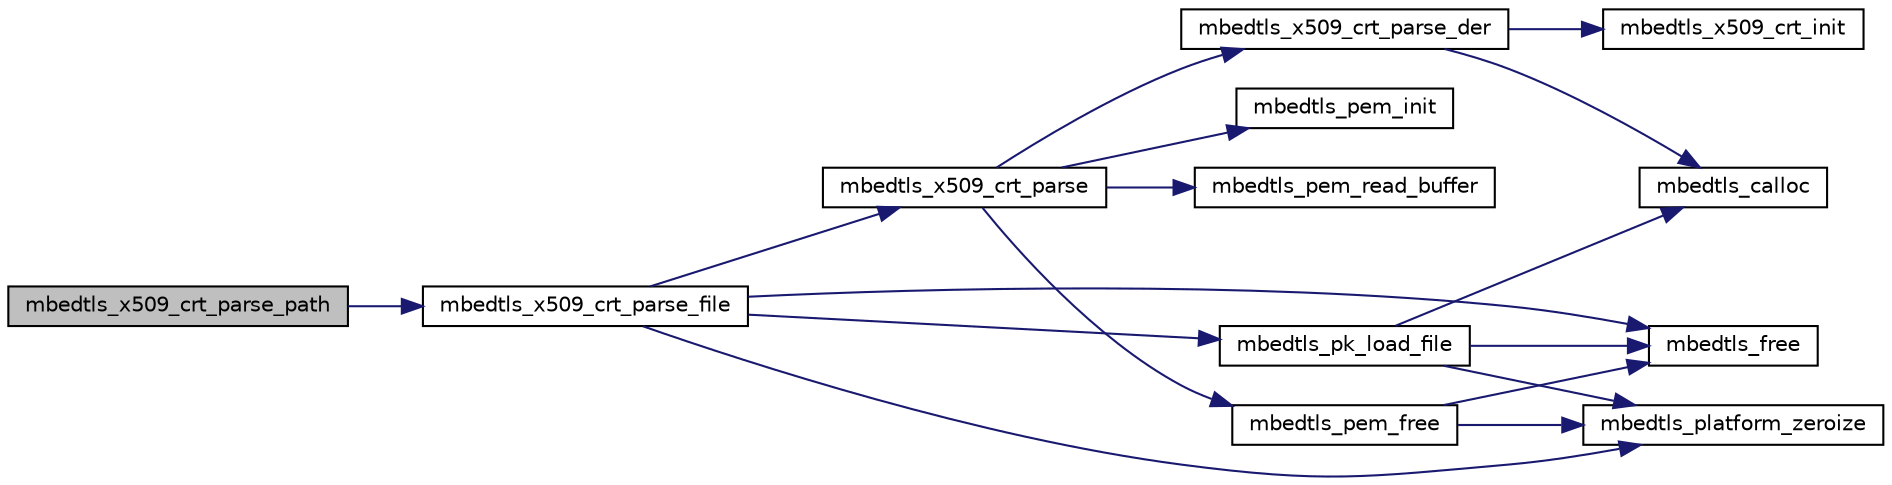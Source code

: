 digraph "mbedtls_x509_crt_parse_path"
{
 // LATEX_PDF_SIZE
  edge [fontname="Helvetica",fontsize="10",labelfontname="Helvetica",labelfontsize="10"];
  node [fontname="Helvetica",fontsize="10",shape=record];
  rankdir="LR";
  Node1 [label="mbedtls_x509_crt_parse_path",height=0.2,width=0.4,color="black", fillcolor="grey75", style="filled", fontcolor="black",tooltip="Load one or more certificate files from a path and add them to the chained list. Parses permissively...."];
  Node1 -> Node2 [color="midnightblue",fontsize="10",style="solid",fontname="Helvetica"];
  Node2 [label="mbedtls_x509_crt_parse_file",height=0.2,width=0.4,color="black", fillcolor="white", style="filled",URL="$da/dc4/group__x509__module.html#gad4da63133d3590aa311488497d4c38ec",tooltip="Load one or more certificates and add them to the chained list. Parses permissively...."];
  Node2 -> Node3 [color="midnightblue",fontsize="10",style="solid",fontname="Helvetica"];
  Node3 [label="mbedtls_free",height=0.2,width=0.4,color="black", fillcolor="white", style="filled",URL="$dc/d3f/platform_8c.html#a5aeffbc9179142d77ef35d3266d5fc4d",tooltip=" "];
  Node2 -> Node4 [color="midnightblue",fontsize="10",style="solid",fontname="Helvetica"];
  Node4 [label="mbedtls_pk_load_file",height=0.2,width=0.4,color="black", fillcolor="white", style="filled",URL="$d1/dd6/pk_8h.html#a769bf6ab8da6168d83652b59f3d25802",tooltip=" "];
  Node4 -> Node5 [color="midnightblue",fontsize="10",style="solid",fontname="Helvetica"];
  Node5 [label="mbedtls_calloc",height=0.2,width=0.4,color="black", fillcolor="white", style="filled",URL="$dc/d3f/platform_8c.html#a065dcb25fe2c4492a910bec761400ebe",tooltip=" "];
  Node4 -> Node3 [color="midnightblue",fontsize="10",style="solid",fontname="Helvetica"];
  Node4 -> Node6 [color="midnightblue",fontsize="10",style="solid",fontname="Helvetica"];
  Node6 [label="mbedtls_platform_zeroize",height=0.2,width=0.4,color="black", fillcolor="white", style="filled",URL="$dd/dde/platform__util_8c.html#aa4e36b2c1c58d8ad89e1e11b6ebea2d9",tooltip="Securely zeroize a buffer."];
  Node2 -> Node6 [color="midnightblue",fontsize="10",style="solid",fontname="Helvetica"];
  Node2 -> Node7 [color="midnightblue",fontsize="10",style="solid",fontname="Helvetica"];
  Node7 [label="mbedtls_x509_crt_parse",height=0.2,width=0.4,color="black", fillcolor="white", style="filled",URL="$da/dc4/group__x509__module.html#ga033567483649030f7f859db4f4cb7e14",tooltip="Parse one DER-encoded or one or more concatenated PEM-encoded certificates and add them to the chaine..."];
  Node7 -> Node8 [color="midnightblue",fontsize="10",style="solid",fontname="Helvetica"];
  Node8 [label="mbedtls_pem_free",height=0.2,width=0.4,color="black", fillcolor="white", style="filled",URL="$d5/d32/pem_8c.html#a84ba36e8321d38064d78f29a97d7014c",tooltip="PEM context memory freeing."];
  Node8 -> Node3 [color="midnightblue",fontsize="10",style="solid",fontname="Helvetica"];
  Node8 -> Node6 [color="midnightblue",fontsize="10",style="solid",fontname="Helvetica"];
  Node7 -> Node9 [color="midnightblue",fontsize="10",style="solid",fontname="Helvetica"];
  Node9 [label="mbedtls_pem_init",height=0.2,width=0.4,color="black", fillcolor="white", style="filled",URL="$d5/d32/pem_8c.html#a0421a5ec66a7efca0b6868ae72551d47",tooltip="PEM context setup."];
  Node7 -> Node10 [color="midnightblue",fontsize="10",style="solid",fontname="Helvetica"];
  Node10 [label="mbedtls_pem_read_buffer",height=0.2,width=0.4,color="black", fillcolor="white", style="filled",URL="$d5/d32/pem_8c.html#a4ba4a0490a5edf5ca2055b8385863c39",tooltip="Read a buffer for PEM information and store the resulting data into the specified context buffers."];
  Node7 -> Node11 [color="midnightblue",fontsize="10",style="solid",fontname="Helvetica"];
  Node11 [label="mbedtls_x509_crt_parse_der",height=0.2,width=0.4,color="black", fillcolor="white", style="filled",URL="$da/dc4/group__x509__module.html#ga003c2483a2691e025641fa9d68d4a96a",tooltip="Parse a single DER formatted certificate and add it to the chained list."];
  Node11 -> Node5 [color="midnightblue",fontsize="10",style="solid",fontname="Helvetica"];
  Node11 -> Node12 [color="midnightblue",fontsize="10",style="solid",fontname="Helvetica"];
  Node12 [label="mbedtls_x509_crt_init",height=0.2,width=0.4,color="black", fillcolor="white", style="filled",URL="$da/dc4/group__x509__module.html#ga016dd06bc770e77b84005f305df20ed1",tooltip="Initialize a certificate (chain)"];
}
